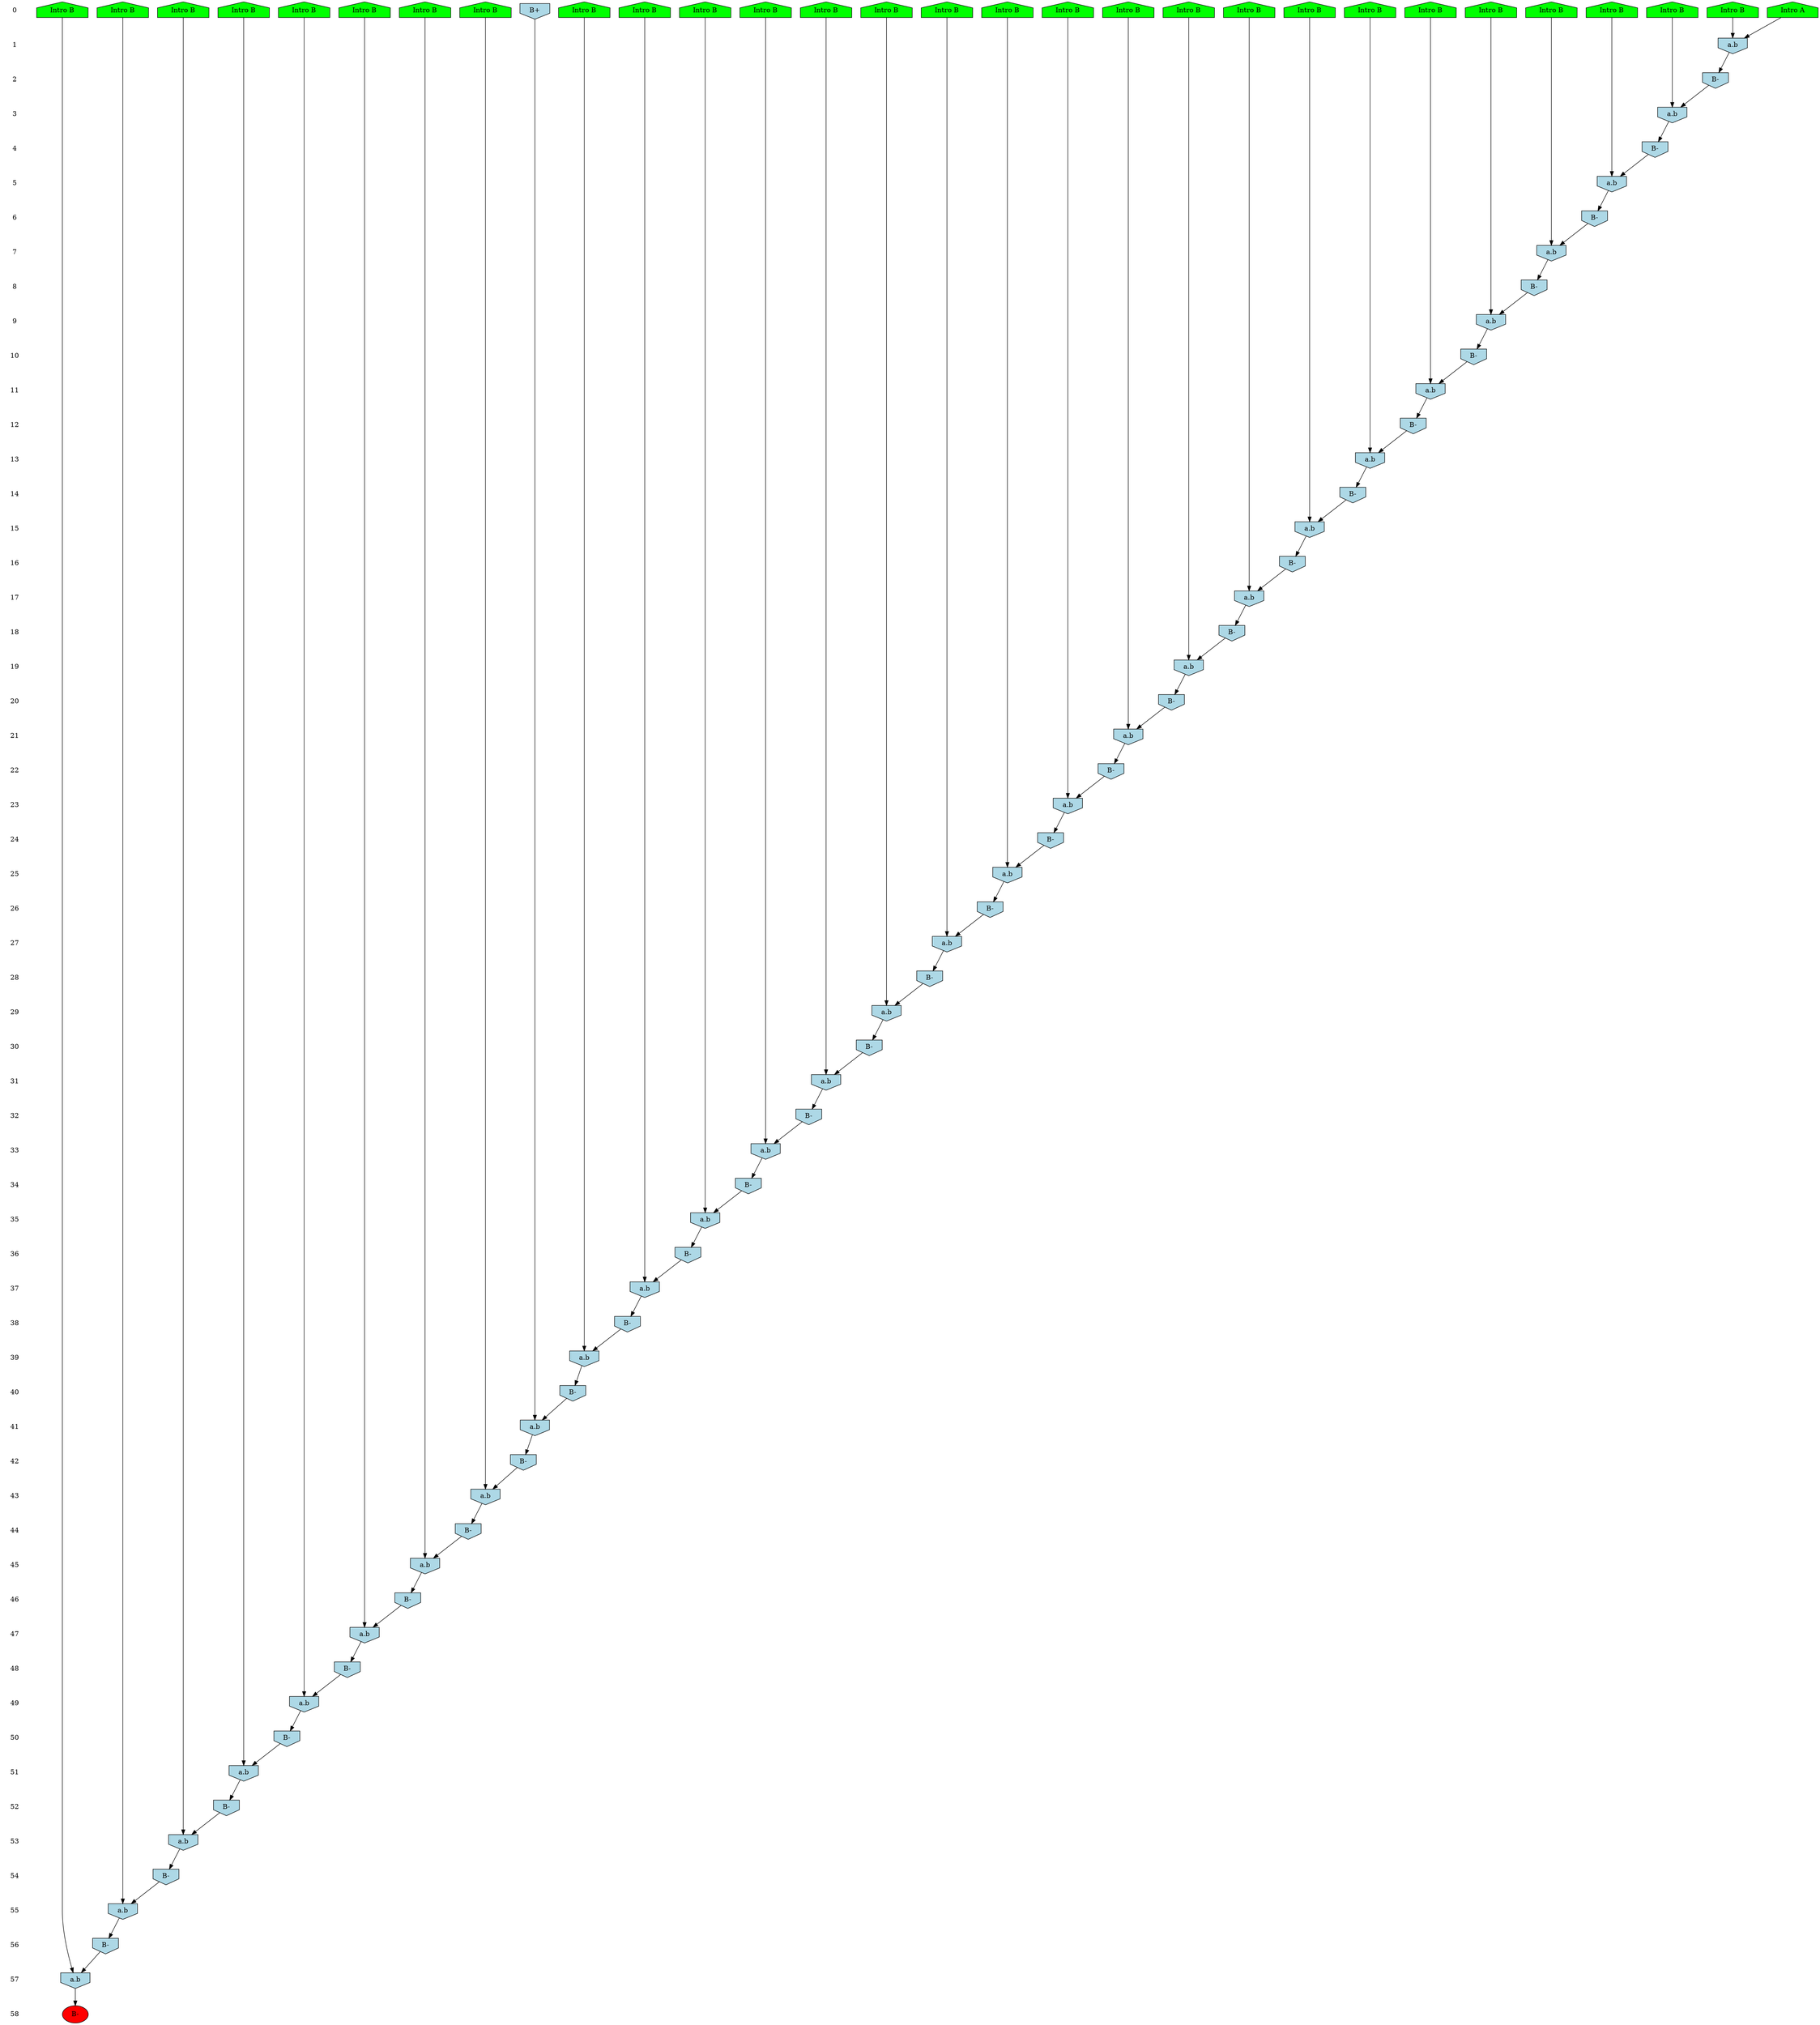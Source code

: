 /* Compression of 1 causal flows obtained in average at 2.686359E+01 t.u */
/* Compressed causal flows were: [29] */
digraph G{
 ranksep=.5 ; 
{ rank = same ; "0" [shape=plaintext] ; node_1 [label ="Intro B", shape=house, style=filled, fillcolor=green] ;
node_2 [label ="Intro B", shape=house, style=filled, fillcolor=green] ;
node_3 [label ="Intro B", shape=house, style=filled, fillcolor=green] ;
node_4 [label ="Intro B", shape=house, style=filled, fillcolor=green] ;
node_5 [label ="Intro B", shape=house, style=filled, fillcolor=green] ;
node_6 [label ="Intro B", shape=house, style=filled, fillcolor=green] ;
node_7 [label ="Intro B", shape=house, style=filled, fillcolor=green] ;
node_8 [label ="Intro B", shape=house, style=filled, fillcolor=green] ;
node_9 [label ="Intro B", shape=house, style=filled, fillcolor=green] ;
node_10 [label ="Intro B", shape=house, style=filled, fillcolor=green] ;
node_11 [label ="Intro B", shape=house, style=filled, fillcolor=green] ;
node_12 [label ="Intro B", shape=house, style=filled, fillcolor=green] ;
node_13 [label ="Intro B", shape=house, style=filled, fillcolor=green] ;
node_14 [label ="Intro B", shape=house, style=filled, fillcolor=green] ;
node_15 [label ="Intro B", shape=house, style=filled, fillcolor=green] ;
node_16 [label ="Intro B", shape=house, style=filled, fillcolor=green] ;
node_17 [label ="Intro B", shape=house, style=filled, fillcolor=green] ;
node_18 [label ="Intro B", shape=house, style=filled, fillcolor=green] ;
node_19 [label ="Intro B", shape=house, style=filled, fillcolor=green] ;
node_20 [label ="Intro B", shape=house, style=filled, fillcolor=green] ;
node_21 [label ="Intro B", shape=house, style=filled, fillcolor=green] ;
node_22 [label ="Intro B", shape=house, style=filled, fillcolor=green] ;
node_23 [label ="Intro B", shape=house, style=filled, fillcolor=green] ;
node_24 [label ="Intro B", shape=house, style=filled, fillcolor=green] ;
node_25 [label ="Intro B", shape=house, style=filled, fillcolor=green] ;
node_26 [label ="Intro B", shape=house, style=filled, fillcolor=green] ;
node_27 [label ="Intro B", shape=house, style=filled, fillcolor=green] ;
node_28 [label ="Intro B", shape=house, style=filled, fillcolor=green] ;
node_29 [label ="Intro A", shape=house, style=filled, fillcolor=green] ;
node_43 [label="B+", shape=invhouse, style=filled, fillcolor = lightblue] ;
}
{ rank = same ; "1" [shape=plaintext] ; node_30 [label="a.b", shape=invhouse, style=filled, fillcolor = lightblue] ;
}
{ rank = same ; "2" [shape=plaintext] ; node_31 [label="B-", shape=invhouse, style=filled, fillcolor = lightblue] ;
}
{ rank = same ; "3" [shape=plaintext] ; node_32 [label="a.b", shape=invhouse, style=filled, fillcolor = lightblue] ;
}
{ rank = same ; "4" [shape=plaintext] ; node_33 [label="B-", shape=invhouse, style=filled, fillcolor = lightblue] ;
}
{ rank = same ; "5" [shape=plaintext] ; node_34 [label="a.b", shape=invhouse, style=filled, fillcolor = lightblue] ;
}
{ rank = same ; "6" [shape=plaintext] ; node_35 [label="B-", shape=invhouse, style=filled, fillcolor = lightblue] ;
}
{ rank = same ; "7" [shape=plaintext] ; node_36 [label="a.b", shape=invhouse, style=filled, fillcolor = lightblue] ;
}
{ rank = same ; "8" [shape=plaintext] ; node_37 [label="B-", shape=invhouse, style=filled, fillcolor = lightblue] ;
}
{ rank = same ; "9" [shape=plaintext] ; node_38 [label="a.b", shape=invhouse, style=filled, fillcolor = lightblue] ;
}
{ rank = same ; "10" [shape=plaintext] ; node_39 [label="B-", shape=invhouse, style=filled, fillcolor = lightblue] ;
}
{ rank = same ; "11" [shape=plaintext] ; node_40 [label="a.b", shape=invhouse, style=filled, fillcolor = lightblue] ;
}
{ rank = same ; "12" [shape=plaintext] ; node_41 [label="B-", shape=invhouse, style=filled, fillcolor = lightblue] ;
}
{ rank = same ; "13" [shape=plaintext] ; node_42 [label="a.b", shape=invhouse, style=filled, fillcolor = lightblue] ;
}
{ rank = same ; "14" [shape=plaintext] ; node_44 [label="B-", shape=invhouse, style=filled, fillcolor = lightblue] ;
}
{ rank = same ; "15" [shape=plaintext] ; node_45 [label="a.b", shape=invhouse, style=filled, fillcolor = lightblue] ;
}
{ rank = same ; "16" [shape=plaintext] ; node_46 [label="B-", shape=invhouse, style=filled, fillcolor = lightblue] ;
}
{ rank = same ; "17" [shape=plaintext] ; node_47 [label="a.b", shape=invhouse, style=filled, fillcolor = lightblue] ;
}
{ rank = same ; "18" [shape=plaintext] ; node_48 [label="B-", shape=invhouse, style=filled, fillcolor = lightblue] ;
}
{ rank = same ; "19" [shape=plaintext] ; node_49 [label="a.b", shape=invhouse, style=filled, fillcolor = lightblue] ;
}
{ rank = same ; "20" [shape=plaintext] ; node_50 [label="B-", shape=invhouse, style=filled, fillcolor = lightblue] ;
}
{ rank = same ; "21" [shape=plaintext] ; node_51 [label="a.b", shape=invhouse, style=filled, fillcolor = lightblue] ;
}
{ rank = same ; "22" [shape=plaintext] ; node_52 [label="B-", shape=invhouse, style=filled, fillcolor = lightblue] ;
}
{ rank = same ; "23" [shape=plaintext] ; node_53 [label="a.b", shape=invhouse, style=filled, fillcolor = lightblue] ;
}
{ rank = same ; "24" [shape=plaintext] ; node_54 [label="B-", shape=invhouse, style=filled, fillcolor = lightblue] ;
}
{ rank = same ; "25" [shape=plaintext] ; node_55 [label="a.b", shape=invhouse, style=filled, fillcolor = lightblue] ;
}
{ rank = same ; "26" [shape=plaintext] ; node_56 [label="B-", shape=invhouse, style=filled, fillcolor = lightblue] ;
}
{ rank = same ; "27" [shape=plaintext] ; node_57 [label="a.b", shape=invhouse, style=filled, fillcolor = lightblue] ;
}
{ rank = same ; "28" [shape=plaintext] ; node_58 [label="B-", shape=invhouse, style=filled, fillcolor = lightblue] ;
}
{ rank = same ; "29" [shape=plaintext] ; node_59 [label="a.b", shape=invhouse, style=filled, fillcolor = lightblue] ;
}
{ rank = same ; "30" [shape=plaintext] ; node_60 [label="B-", shape=invhouse, style=filled, fillcolor = lightblue] ;
}
{ rank = same ; "31" [shape=plaintext] ; node_61 [label="a.b", shape=invhouse, style=filled, fillcolor = lightblue] ;
}
{ rank = same ; "32" [shape=plaintext] ; node_62 [label="B-", shape=invhouse, style=filled, fillcolor = lightblue] ;
}
{ rank = same ; "33" [shape=plaintext] ; node_63 [label="a.b", shape=invhouse, style=filled, fillcolor = lightblue] ;
}
{ rank = same ; "34" [shape=plaintext] ; node_64 [label="B-", shape=invhouse, style=filled, fillcolor = lightblue] ;
}
{ rank = same ; "35" [shape=plaintext] ; node_65 [label="a.b", shape=invhouse, style=filled, fillcolor = lightblue] ;
}
{ rank = same ; "36" [shape=plaintext] ; node_66 [label="B-", shape=invhouse, style=filled, fillcolor = lightblue] ;
}
{ rank = same ; "37" [shape=plaintext] ; node_67 [label="a.b", shape=invhouse, style=filled, fillcolor = lightblue] ;
}
{ rank = same ; "38" [shape=plaintext] ; node_68 [label="B-", shape=invhouse, style=filled, fillcolor = lightblue] ;
}
{ rank = same ; "39" [shape=plaintext] ; node_69 [label="a.b", shape=invhouse, style=filled, fillcolor = lightblue] ;
}
{ rank = same ; "40" [shape=plaintext] ; node_70 [label="B-", shape=invhouse, style=filled, fillcolor = lightblue] ;
}
{ rank = same ; "41" [shape=plaintext] ; node_71 [label="a.b", shape=invhouse, style=filled, fillcolor = lightblue] ;
}
{ rank = same ; "42" [shape=plaintext] ; node_72 [label="B-", shape=invhouse, style=filled, fillcolor = lightblue] ;
}
{ rank = same ; "43" [shape=plaintext] ; node_73 [label="a.b", shape=invhouse, style=filled, fillcolor = lightblue] ;
}
{ rank = same ; "44" [shape=plaintext] ; node_74 [label="B-", shape=invhouse, style=filled, fillcolor = lightblue] ;
}
{ rank = same ; "45" [shape=plaintext] ; node_75 [label="a.b", shape=invhouse, style=filled, fillcolor = lightblue] ;
}
{ rank = same ; "46" [shape=plaintext] ; node_76 [label="B-", shape=invhouse, style=filled, fillcolor = lightblue] ;
}
{ rank = same ; "47" [shape=plaintext] ; node_77 [label="a.b", shape=invhouse, style=filled, fillcolor = lightblue] ;
}
{ rank = same ; "48" [shape=plaintext] ; node_78 [label="B-", shape=invhouse, style=filled, fillcolor = lightblue] ;
}
{ rank = same ; "49" [shape=plaintext] ; node_79 [label="a.b", shape=invhouse, style=filled, fillcolor = lightblue] ;
}
{ rank = same ; "50" [shape=plaintext] ; node_80 [label="B-", shape=invhouse, style=filled, fillcolor = lightblue] ;
}
{ rank = same ; "51" [shape=plaintext] ; node_81 [label="a.b", shape=invhouse, style=filled, fillcolor = lightblue] ;
}
{ rank = same ; "52" [shape=plaintext] ; node_82 [label="B-", shape=invhouse, style=filled, fillcolor = lightblue] ;
}
{ rank = same ; "53" [shape=plaintext] ; node_83 [label="a.b", shape=invhouse, style=filled, fillcolor = lightblue] ;
}
{ rank = same ; "54" [shape=plaintext] ; node_84 [label="B-", shape=invhouse, style=filled, fillcolor = lightblue] ;
}
{ rank = same ; "55" [shape=plaintext] ; node_85 [label="a.b", shape=invhouse, style=filled, fillcolor = lightblue] ;
}
{ rank = same ; "56" [shape=plaintext] ; node_86 [label="B-", shape=invhouse, style=filled, fillcolor = lightblue] ;
}
{ rank = same ; "57" [shape=plaintext] ; node_87 [label="a.b", shape=invhouse, style=filled, fillcolor = lightblue] ;
}
{ rank = same ; "58" [shape=plaintext] ; node_88 [label ="B-", style=filled, fillcolor=red] ;
}
"0" -> "1" [style="invis"]; 
"1" -> "2" [style="invis"]; 
"2" -> "3" [style="invis"]; 
"3" -> "4" [style="invis"]; 
"4" -> "5" [style="invis"]; 
"5" -> "6" [style="invis"]; 
"6" -> "7" [style="invis"]; 
"7" -> "8" [style="invis"]; 
"8" -> "9" [style="invis"]; 
"9" -> "10" [style="invis"]; 
"10" -> "11" [style="invis"]; 
"11" -> "12" [style="invis"]; 
"12" -> "13" [style="invis"]; 
"13" -> "14" [style="invis"]; 
"14" -> "15" [style="invis"]; 
"15" -> "16" [style="invis"]; 
"16" -> "17" [style="invis"]; 
"17" -> "18" [style="invis"]; 
"18" -> "19" [style="invis"]; 
"19" -> "20" [style="invis"]; 
"20" -> "21" [style="invis"]; 
"21" -> "22" [style="invis"]; 
"22" -> "23" [style="invis"]; 
"23" -> "24" [style="invis"]; 
"24" -> "25" [style="invis"]; 
"25" -> "26" [style="invis"]; 
"26" -> "27" [style="invis"]; 
"27" -> "28" [style="invis"]; 
"28" -> "29" [style="invis"]; 
"29" -> "30" [style="invis"]; 
"30" -> "31" [style="invis"]; 
"31" -> "32" [style="invis"]; 
"32" -> "33" [style="invis"]; 
"33" -> "34" [style="invis"]; 
"34" -> "35" [style="invis"]; 
"35" -> "36" [style="invis"]; 
"36" -> "37" [style="invis"]; 
"37" -> "38" [style="invis"]; 
"38" -> "39" [style="invis"]; 
"39" -> "40" [style="invis"]; 
"40" -> "41" [style="invis"]; 
"41" -> "42" [style="invis"]; 
"42" -> "43" [style="invis"]; 
"43" -> "44" [style="invis"]; 
"44" -> "45" [style="invis"]; 
"45" -> "46" [style="invis"]; 
"46" -> "47" [style="invis"]; 
"47" -> "48" [style="invis"]; 
"48" -> "49" [style="invis"]; 
"49" -> "50" [style="invis"]; 
"50" -> "51" [style="invis"]; 
"51" -> "52" [style="invis"]; 
"52" -> "53" [style="invis"]; 
"53" -> "54" [style="invis"]; 
"54" -> "55" [style="invis"]; 
"55" -> "56" [style="invis"]; 
"56" -> "57" [style="invis"]; 
"57" -> "58" [style="invis"]; 
node_3 -> node_30
node_29 -> node_30
node_30 -> node_31
node_11 -> node_32
node_31 -> node_32
node_32 -> node_33
node_9 -> node_34
node_33 -> node_34
node_34 -> node_35
node_26 -> node_36
node_35 -> node_36
node_36 -> node_37
node_5 -> node_38
node_37 -> node_38
node_38 -> node_39
node_21 -> node_40
node_39 -> node_40
node_40 -> node_41
node_22 -> node_42
node_41 -> node_42
node_42 -> node_44
node_24 -> node_45
node_44 -> node_45
node_45 -> node_46
node_13 -> node_47
node_46 -> node_47
node_47 -> node_48
node_4 -> node_49
node_48 -> node_49
node_49 -> node_50
node_27 -> node_51
node_50 -> node_51
node_51 -> node_52
node_10 -> node_53
node_52 -> node_53
node_53 -> node_54
node_25 -> node_55
node_54 -> node_55
node_55 -> node_56
node_17 -> node_57
node_56 -> node_57
node_57 -> node_58
node_14 -> node_59
node_58 -> node_59
node_59 -> node_60
node_2 -> node_61
node_60 -> node_61
node_61 -> node_62
node_18 -> node_63
node_62 -> node_63
node_63 -> node_64
node_8 -> node_65
node_64 -> node_65
node_65 -> node_66
node_7 -> node_67
node_66 -> node_67
node_67 -> node_68
node_12 -> node_69
node_68 -> node_69
node_69 -> node_70
node_43 -> node_71
node_70 -> node_71
node_71 -> node_72
node_23 -> node_73
node_72 -> node_73
node_73 -> node_74
node_20 -> node_75
node_74 -> node_75
node_75 -> node_76
node_16 -> node_77
node_76 -> node_77
node_77 -> node_78
node_19 -> node_79
node_78 -> node_79
node_79 -> node_80
node_28 -> node_81
node_80 -> node_81
node_81 -> node_82
node_6 -> node_83
node_82 -> node_83
node_83 -> node_84
node_15 -> node_85
node_84 -> node_85
node_85 -> node_86
node_1 -> node_87
node_86 -> node_87
node_87 -> node_88
}
/*
 Dot generation time: 0.000660
*/